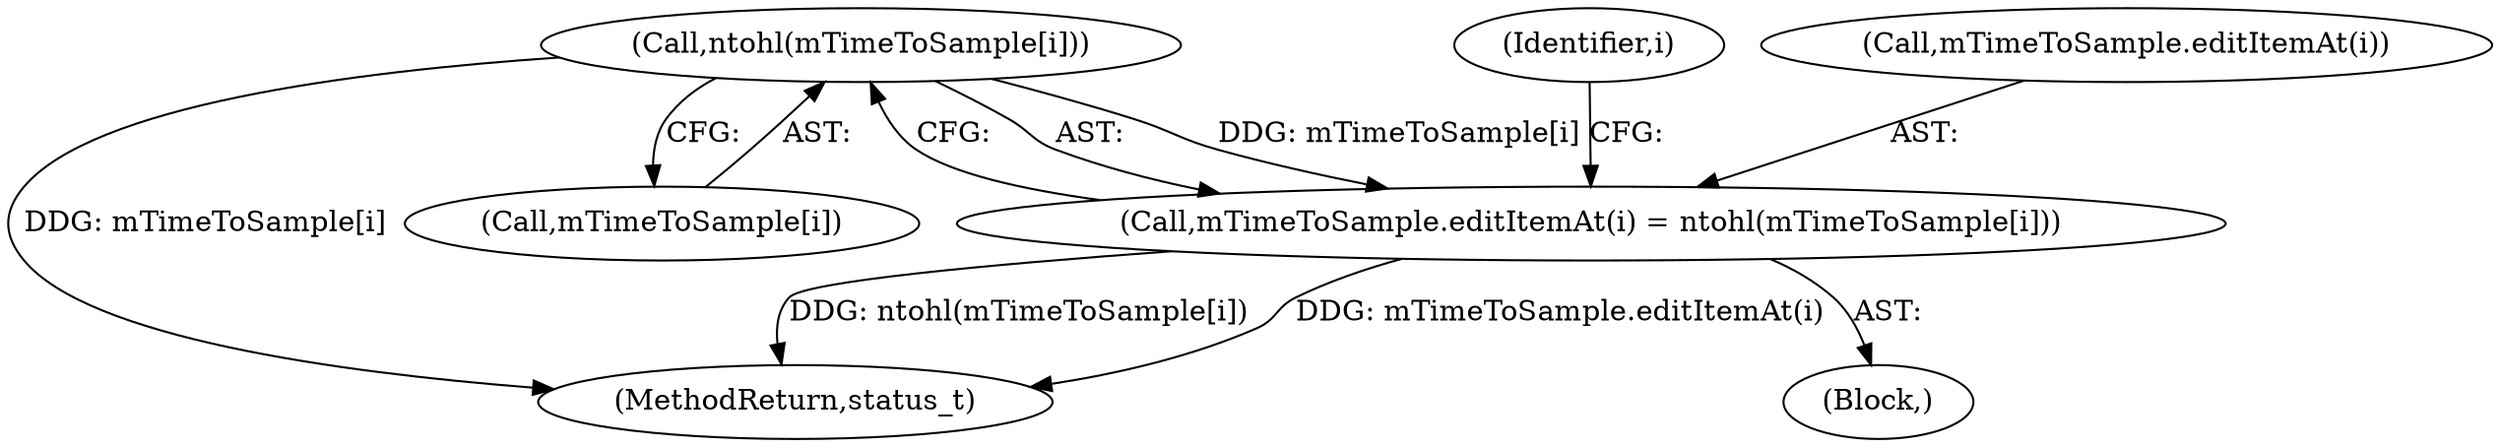 digraph "0_Android_b57b3967b1a42dd505dbe4fcf1e1d810e3ae3777_1@array" {
"1000192" [label="(Call,ntohl(mTimeToSample[i]))"];
"1000189" [label="(Call,mTimeToSample.editItemAt(i) = ntohl(mTimeToSample[i]))"];
"1000187" [label="(Identifier,i)"];
"1000190" [label="(Call,mTimeToSample.editItemAt(i))"];
"1000198" [label="(MethodReturn,status_t)"];
"1000192" [label="(Call,ntohl(mTimeToSample[i]))"];
"1000193" [label="(Call,mTimeToSample[i])"];
"1000188" [label="(Block,)"];
"1000189" [label="(Call,mTimeToSample.editItemAt(i) = ntohl(mTimeToSample[i]))"];
"1000192" -> "1000189"  [label="AST: "];
"1000192" -> "1000193"  [label="CFG: "];
"1000193" -> "1000192"  [label="AST: "];
"1000189" -> "1000192"  [label="CFG: "];
"1000192" -> "1000198"  [label="DDG: mTimeToSample[i]"];
"1000192" -> "1000189"  [label="DDG: mTimeToSample[i]"];
"1000189" -> "1000188"  [label="AST: "];
"1000190" -> "1000189"  [label="AST: "];
"1000187" -> "1000189"  [label="CFG: "];
"1000189" -> "1000198"  [label="DDG: mTimeToSample.editItemAt(i)"];
"1000189" -> "1000198"  [label="DDG: ntohl(mTimeToSample[i])"];
}

